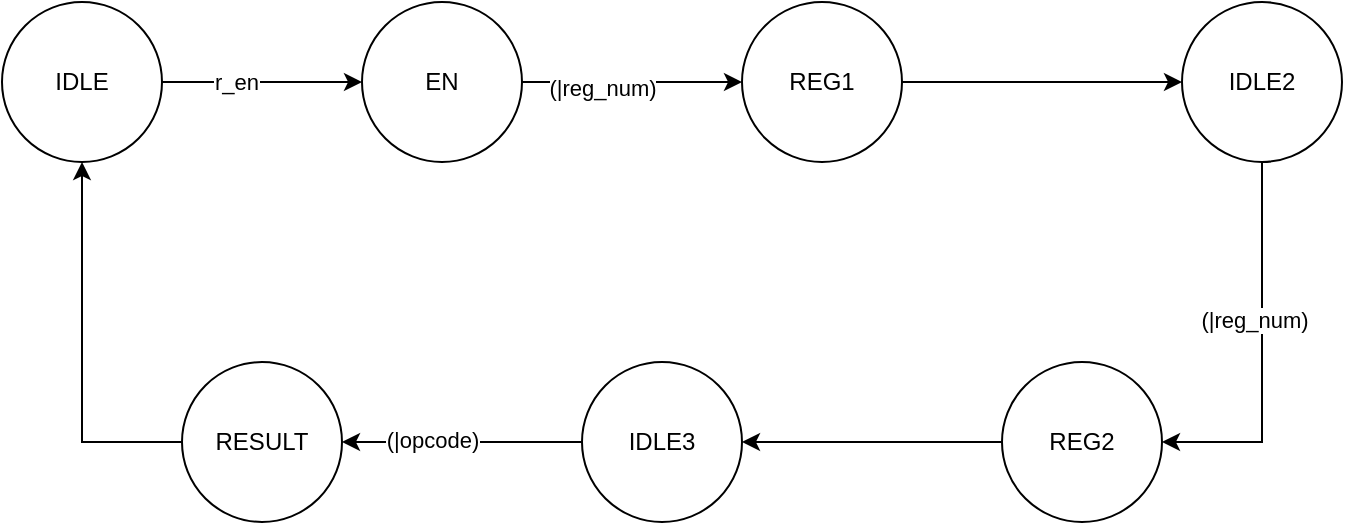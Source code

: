 <mxfile version="21.5.2" type="device">
  <diagram name="Page-1" id="uhXATtGeQp1FOpQgtuaa">
    <mxGraphModel dx="794" dy="461" grid="1" gridSize="10" guides="1" tooltips="1" connect="1" arrows="1" fold="1" page="1" pageScale="1" pageWidth="850" pageHeight="1100" math="0" shadow="0">
      <root>
        <mxCell id="0" />
        <mxCell id="1" parent="0" />
        <mxCell id="jhuN_fPl2Wx5WKiHrthX-8" style="edgeStyle=orthogonalEdgeStyle;rounded=0;orthogonalLoop=1;jettySize=auto;html=1;exitX=1;exitY=0.5;exitDx=0;exitDy=0;entryX=0;entryY=0.5;entryDx=0;entryDy=0;" parent="1" source="jhuN_fPl2Wx5WKiHrthX-1" target="jhuN_fPl2Wx5WKiHrthX-2" edge="1">
          <mxGeometry relative="1" as="geometry" />
        </mxCell>
        <mxCell id="jhuN_fPl2Wx5WKiHrthX-9" value="r_en" style="edgeLabel;html=1;align=center;verticalAlign=middle;resizable=0;points=[];" parent="jhuN_fPl2Wx5WKiHrthX-8" vertex="1" connectable="0">
          <mxGeometry x="-0.26" relative="1" as="geometry">
            <mxPoint as="offset" />
          </mxGeometry>
        </mxCell>
        <mxCell id="jhuN_fPl2Wx5WKiHrthX-1" value="IDLE" style="ellipse;whiteSpace=wrap;html=1;aspect=fixed;" parent="1" vertex="1">
          <mxGeometry x="30" y="180" width="80" height="80" as="geometry" />
        </mxCell>
        <mxCell id="jhuN_fPl2Wx5WKiHrthX-11" style="edgeStyle=orthogonalEdgeStyle;rounded=0;orthogonalLoop=1;jettySize=auto;html=1;exitX=1;exitY=0.5;exitDx=0;exitDy=0;entryX=0;entryY=0.5;entryDx=0;entryDy=0;" parent="1" source="jhuN_fPl2Wx5WKiHrthX-2" target="jhuN_fPl2Wx5WKiHrthX-3" edge="1">
          <mxGeometry relative="1" as="geometry" />
        </mxCell>
        <mxCell id="jhuN_fPl2Wx5WKiHrthX-12" value="(|reg_num)" style="edgeLabel;html=1;align=center;verticalAlign=middle;resizable=0;points=[];" parent="jhuN_fPl2Wx5WKiHrthX-11" vertex="1" connectable="0">
          <mxGeometry x="-0.273" y="-3" relative="1" as="geometry">
            <mxPoint as="offset" />
          </mxGeometry>
        </mxCell>
        <mxCell id="jhuN_fPl2Wx5WKiHrthX-2" value="EN" style="ellipse;whiteSpace=wrap;html=1;aspect=fixed;" parent="1" vertex="1">
          <mxGeometry x="210" y="180" width="80" height="80" as="geometry" />
        </mxCell>
        <mxCell id="jhuN_fPl2Wx5WKiHrthX-13" style="edgeStyle=orthogonalEdgeStyle;rounded=0;orthogonalLoop=1;jettySize=auto;html=1;exitX=1;exitY=0.5;exitDx=0;exitDy=0;entryX=0;entryY=0.5;entryDx=0;entryDy=0;" parent="1" source="jhuN_fPl2Wx5WKiHrthX-3" target="jhuN_fPl2Wx5WKiHrthX-4" edge="1">
          <mxGeometry relative="1" as="geometry" />
        </mxCell>
        <mxCell id="jhuN_fPl2Wx5WKiHrthX-3" value="REG1" style="ellipse;whiteSpace=wrap;html=1;aspect=fixed;" parent="1" vertex="1">
          <mxGeometry x="400" y="180" width="80" height="80" as="geometry" />
        </mxCell>
        <mxCell id="jhuN_fPl2Wx5WKiHrthX-15" style="edgeStyle=orthogonalEdgeStyle;rounded=0;orthogonalLoop=1;jettySize=auto;html=1;exitX=0.5;exitY=1;exitDx=0;exitDy=0;entryX=1;entryY=0.5;entryDx=0;entryDy=0;" parent="1" source="jhuN_fPl2Wx5WKiHrthX-4" target="jhuN_fPl2Wx5WKiHrthX-5" edge="1">
          <mxGeometry relative="1" as="geometry">
            <Array as="points">
              <mxPoint x="660" y="400" />
            </Array>
          </mxGeometry>
        </mxCell>
        <mxCell id="jhuN_fPl2Wx5WKiHrthX-16" value="(|reg_num)" style="edgeLabel;html=1;align=center;verticalAlign=middle;resizable=0;points=[];" parent="jhuN_fPl2Wx5WKiHrthX-15" vertex="1" connectable="0">
          <mxGeometry x="-0.168" y="2" relative="1" as="geometry">
            <mxPoint x="-6" as="offset" />
          </mxGeometry>
        </mxCell>
        <mxCell id="jhuN_fPl2Wx5WKiHrthX-4" value="IDLE2" style="ellipse;whiteSpace=wrap;html=1;aspect=fixed;" parent="1" vertex="1">
          <mxGeometry x="620" y="180" width="80" height="80" as="geometry" />
        </mxCell>
        <mxCell id="jhuN_fPl2Wx5WKiHrthX-17" style="edgeStyle=orthogonalEdgeStyle;rounded=0;orthogonalLoop=1;jettySize=auto;html=1;exitX=0;exitY=0.5;exitDx=0;exitDy=0;entryX=1;entryY=0.5;entryDx=0;entryDy=0;" parent="1" source="jhuN_fPl2Wx5WKiHrthX-5" target="jhuN_fPl2Wx5WKiHrthX-6" edge="1">
          <mxGeometry relative="1" as="geometry" />
        </mxCell>
        <mxCell id="jhuN_fPl2Wx5WKiHrthX-5" value="REG2" style="ellipse;whiteSpace=wrap;html=1;aspect=fixed;" parent="1" vertex="1">
          <mxGeometry x="530" y="360" width="80" height="80" as="geometry" />
        </mxCell>
        <mxCell id="jhuN_fPl2Wx5WKiHrthX-18" style="edgeStyle=orthogonalEdgeStyle;rounded=0;orthogonalLoop=1;jettySize=auto;html=1;exitX=0;exitY=0.5;exitDx=0;exitDy=0;entryX=1;entryY=0.5;entryDx=0;entryDy=0;" parent="1" source="jhuN_fPl2Wx5WKiHrthX-6" target="jhuN_fPl2Wx5WKiHrthX-7" edge="1">
          <mxGeometry relative="1" as="geometry" />
        </mxCell>
        <mxCell id="jhuN_fPl2Wx5WKiHrthX-19" value="(|opcode)" style="edgeLabel;html=1;align=center;verticalAlign=middle;resizable=0;points=[];" parent="jhuN_fPl2Wx5WKiHrthX-18" vertex="1" connectable="0">
          <mxGeometry x="0.261" y="-1" relative="1" as="geometry">
            <mxPoint as="offset" />
          </mxGeometry>
        </mxCell>
        <mxCell id="jhuN_fPl2Wx5WKiHrthX-6" value="IDLE3" style="ellipse;whiteSpace=wrap;html=1;aspect=fixed;" parent="1" vertex="1">
          <mxGeometry x="320" y="360" width="80" height="80" as="geometry" />
        </mxCell>
        <mxCell id="jhuN_fPl2Wx5WKiHrthX-20" style="edgeStyle=orthogonalEdgeStyle;rounded=0;orthogonalLoop=1;jettySize=auto;html=1;exitX=0;exitY=0.5;exitDx=0;exitDy=0;entryX=0.5;entryY=1;entryDx=0;entryDy=0;" parent="1" source="jhuN_fPl2Wx5WKiHrthX-7" target="jhuN_fPl2Wx5WKiHrthX-1" edge="1">
          <mxGeometry relative="1" as="geometry" />
        </mxCell>
        <mxCell id="jhuN_fPl2Wx5WKiHrthX-7" value="RESULT" style="ellipse;whiteSpace=wrap;html=1;aspect=fixed;" parent="1" vertex="1">
          <mxGeometry x="120" y="360" width="80" height="80" as="geometry" />
        </mxCell>
      </root>
    </mxGraphModel>
  </diagram>
</mxfile>
